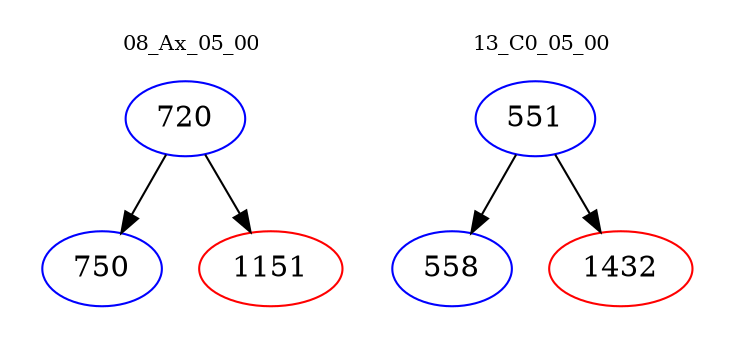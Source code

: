 digraph{
subgraph cluster_0 {
color = white
label = "08_Ax_05_00";
fontsize=10;
T0_720 [label="720", color="blue"]
T0_720 -> T0_750 [color="black"]
T0_750 [label="750", color="blue"]
T0_720 -> T0_1151 [color="black"]
T0_1151 [label="1151", color="red"]
}
subgraph cluster_1 {
color = white
label = "13_C0_05_00";
fontsize=10;
T1_551 [label="551", color="blue"]
T1_551 -> T1_558 [color="black"]
T1_558 [label="558", color="blue"]
T1_551 -> T1_1432 [color="black"]
T1_1432 [label="1432", color="red"]
}
}
